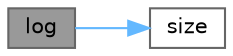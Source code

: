 digraph "log"
{
 // INTERACTIVE_SVG=YES
 // LATEX_PDF_SIZE
  bgcolor="transparent";
  edge [fontname=Helvetica,fontsize=10,labelfontname=Helvetica,labelfontsize=10];
  node [fontname=Helvetica,fontsize=10,shape=box,height=0.2,width=0.4];
  rankdir="LR";
  Node1 [label="log",height=0.2,width=0.4,color="gray40", fillcolor="grey60", style="filled", fontcolor="black",tooltip=" "];
  Node1 -> Node2 [color="steelblue1",style="solid"];
  Node2 [label="size",height=0.2,width=0.4,color="grey40", fillcolor="white", style="filled",URL="$classore_1_1data_1_1_date_grid.html#a48b90275c7bccf5822418ef47bb922ee",tooltip="The size of the date grid."];
}

